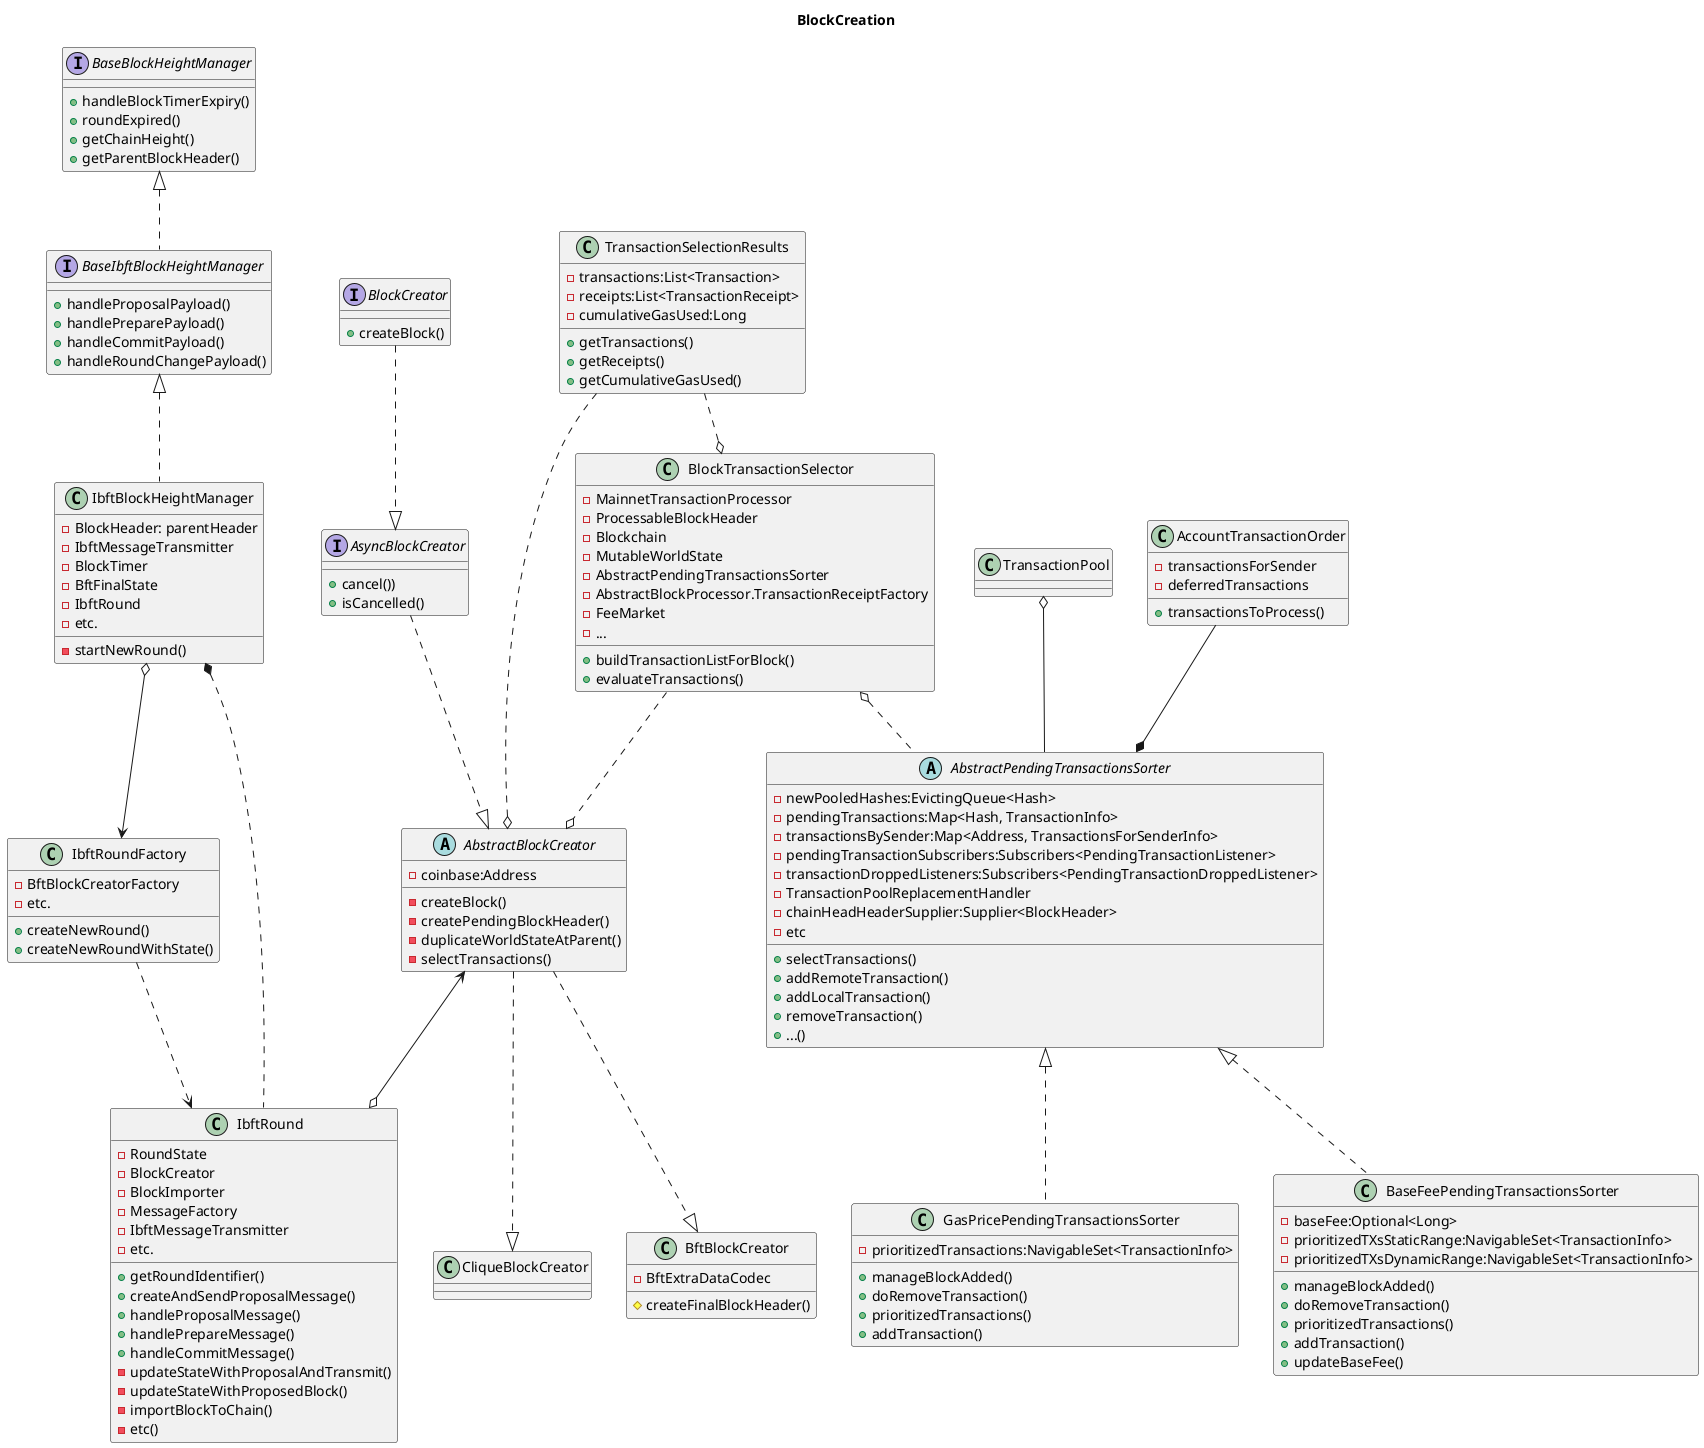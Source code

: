 @startuml
title "BlockCreation"
scale 1.0

interface BlockCreator {
    +createBlock() 
}

interface AsyncBlockCreator {
    +cancel())
    +isCancelled()
}
BlockCreator ..|> AsyncBlockCreator

abstract class AbstractBlockCreator {
    -coinbase:Address
    -createBlock()
    -createPendingBlockHeader()
    -duplicateWorldStateAtParent()
    -selectTransactions()
}
AsyncBlockCreator ..|> AbstractBlockCreator

class BftBlockCreator {
    -BftExtraDataCodec
    #createFinalBlockHeader()
}
AbstractBlockCreator ..|> BftBlockCreator
AbstractBlockCreator ..|> CliqueBlockCreator

class BlockTransactionSelector {
    -MainnetTransactionProcessor
    -ProcessableBlockHeader
    -Blockchain
    -MutableWorldState
    -AbstractPendingTransactionsSorter
    -AbstractBlockProcessor.TransactionReceiptFactory
    -FeeMarket
    -...
    +buildTransactionListForBlock()
    +evaluateTransactions()
}
BlockTransactionSelector ..o AbstractBlockCreator
TransactionSelectionResults ..o AbstractBlockCreator
TransactionSelectionResults ..o BlockTransactionSelector

class TransactionSelectionResults {
    -transactions:List<Transaction>
    -receipts:List<TransactionReceipt>
    -cumulativeGasUsed:Long
    +getTransactions()
    +getReceipts()
    +getCumulativeGasUsed()
}

BlockTransactionSelector o.. AbstractPendingTransactionsSorter

abstract class AbstractPendingTransactionsSorter {
    -newPooledHashes:EvictingQueue<Hash>
    -pendingTransactions:Map<Hash, TransactionInfo>
    -transactionsBySender:Map<Address, TransactionsForSenderInfo>
    -pendingTransactionSubscribers:Subscribers<PendingTransactionListener>
    -transactionDroppedListeners:Subscribers<PendingTransactionDroppedListener>
    -TransactionPoolReplacementHandler
    -chainHeadHeaderSupplier:Supplier<BlockHeader>
    -etc
    +selectTransactions()
    +addRemoteTransaction()
    +addLocalTransaction()
    +removeTransaction()
    +...()
}

class BaseFeePendingTransactionsSorter {
    -baseFee:Optional<Long>
    -prioritizedTXsStaticRange:NavigableSet<TransactionInfo>
    -prioritizedTXsDynamicRange:NavigableSet<TransactionInfo>
    +manageBlockAdded()
    +doRemoveTransaction()
    +prioritizedTransactions()
    +addTransaction()
    +updateBaseFee()
}

class GasPricePendingTransactionsSorter {
    -prioritizedTransactions:NavigableSet<TransactionInfo>
    +manageBlockAdded()
    +doRemoveTransaction()
    +prioritizedTransactions()
    +addTransaction()
}

AbstractPendingTransactionsSorter <|.. BaseFeePendingTransactionsSorter
AbstractPendingTransactionsSorter <|.. GasPricePendingTransactionsSorter

TransactionPool o-- AbstractPendingTransactionsSorter

class AccountTransactionOrder {
    -transactionsForSender
    -deferredTransactions
    +transactionsToProcess()
}
AccountTransactionOrder --* AbstractPendingTransactionsSorter

interface BaseBlockHeightManager {
    +handleBlockTimerExpiry()
    +roundExpired()
    +getChainHeight()
    +getParentBlockHeader()
}

interface BaseIbftBlockHeightManager {
    +handleProposalPayload()
    +handlePreparePayload()
    +handleCommitPayload()
    +handleRoundChangePayload()
}

BaseBlockHeightManager <|.. BaseIbftBlockHeightManager
AbstractBlockCreator <--o IbftRound 

class IbftBlockHeightManager {
    -BlockHeader: parentHeader
    -IbftMessageTransmitter
    -BlockTimer
    -BftFinalState
    -IbftRound
    -etc.
    -startNewRound()
}
BaseIbftBlockHeightManager <|.. IbftBlockHeightManager

class IbftRoundFactory {
    -BftBlockCreatorFactory
    -etc.
    +createNewRound()
    +createNewRoundWithState()
}
IbftBlockHeightManager o--> IbftRoundFactory

class IbftRound {
    -RoundState
    -BlockCreator
    -BlockImporter
    -MessageFactory
    -IbftMessageTransmitter
    -etc.
    +getRoundIdentifier()
    +createAndSendProposalMessage()
    +handleProposalMessage()
    +handlePrepareMessage()
    +handleCommitMessage()
    -updateStateWithProposalAndTransmit()
    -updateStateWithProposedBlock()
    -importBlockToChain()
    -etc()
}
IbftBlockHeightManager *.. IbftRound
IbftRoundFactory ..> IbftRound

@enduml